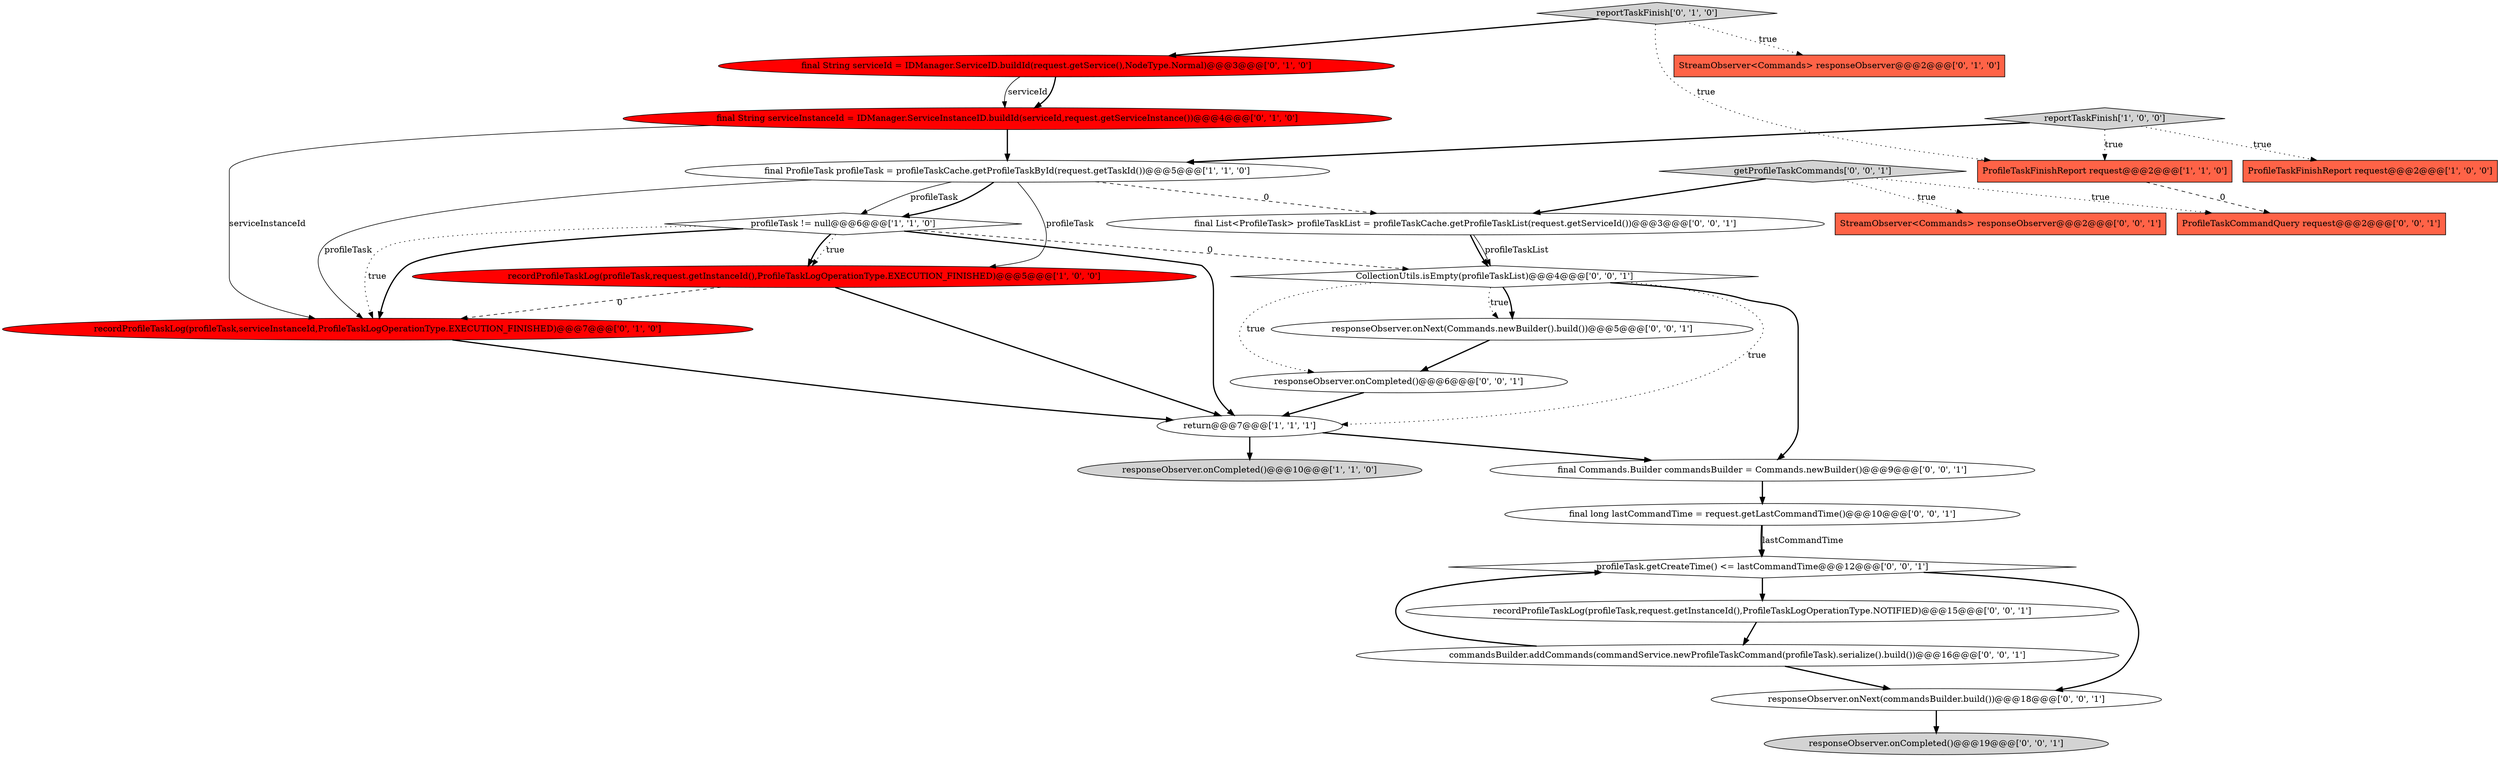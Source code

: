 digraph {
23 [style = filled, label = "final Commands.Builder commandsBuilder = Commands.newBuilder()@@@9@@@['0', '0', '1']", fillcolor = white, shape = ellipse image = "AAA0AAABBB3BBB"];
10 [style = filled, label = "recordProfileTaskLog(profileTask,serviceInstanceId,ProfileTaskLogOperationType.EXECUTION_FINISHED)@@@7@@@['0', '1', '0']", fillcolor = red, shape = ellipse image = "AAA1AAABBB2BBB"];
15 [style = filled, label = "final long lastCommandTime = request.getLastCommandTime()@@@10@@@['0', '0', '1']", fillcolor = white, shape = ellipse image = "AAA0AAABBB3BBB"];
18 [style = filled, label = "responseObserver.onCompleted()@@@19@@@['0', '0', '1']", fillcolor = lightgray, shape = ellipse image = "AAA0AAABBB3BBB"];
2 [style = filled, label = "responseObserver.onCompleted()@@@10@@@['1', '1', '0']", fillcolor = lightgray, shape = ellipse image = "AAA0AAABBB1BBB"];
14 [style = filled, label = "responseObserver.onNext(commandsBuilder.build())@@@18@@@['0', '0', '1']", fillcolor = white, shape = ellipse image = "AAA0AAABBB3BBB"];
11 [style = filled, label = "reportTaskFinish['0', '1', '0']", fillcolor = lightgray, shape = diamond image = "AAA0AAABBB2BBB"];
1 [style = filled, label = "return@@@7@@@['1', '1', '1']", fillcolor = white, shape = ellipse image = "AAA0AAABBB1BBB"];
25 [style = filled, label = "responseObserver.onCompleted()@@@6@@@['0', '0', '1']", fillcolor = white, shape = ellipse image = "AAA0AAABBB3BBB"];
6 [style = filled, label = "recordProfileTaskLog(profileTask,request.getInstanceId(),ProfileTaskLogOperationType.EXECUTION_FINISHED)@@@5@@@['1', '0', '0']", fillcolor = red, shape = ellipse image = "AAA1AAABBB1BBB"];
9 [style = filled, label = "StreamObserver<Commands> responseObserver@@@2@@@['0', '1', '0']", fillcolor = tomato, shape = box image = "AAA0AAABBB2BBB"];
17 [style = filled, label = "CollectionUtils.isEmpty(profileTaskList)@@@4@@@['0', '0', '1']", fillcolor = white, shape = diamond image = "AAA0AAABBB3BBB"];
16 [style = filled, label = "StreamObserver<Commands> responseObserver@@@2@@@['0', '0', '1']", fillcolor = tomato, shape = box image = "AAA0AAABBB3BBB"];
5 [style = filled, label = "final ProfileTask profileTask = profileTaskCache.getProfileTaskById(request.getTaskId())@@@5@@@['1', '1', '0']", fillcolor = white, shape = ellipse image = "AAA0AAABBB1BBB"];
20 [style = filled, label = "commandsBuilder.addCommands(commandService.newProfileTaskCommand(profileTask).serialize().build())@@@16@@@['0', '0', '1']", fillcolor = white, shape = ellipse image = "AAA0AAABBB3BBB"];
0 [style = filled, label = "ProfileTaskFinishReport request@@@2@@@['1', '0', '0']", fillcolor = tomato, shape = box image = "AAA0AAABBB1BBB"];
4 [style = filled, label = "ProfileTaskFinishReport request@@@2@@@['1', '1', '0']", fillcolor = tomato, shape = box image = "AAA0AAABBB1BBB"];
22 [style = filled, label = "recordProfileTaskLog(profileTask,request.getInstanceId(),ProfileTaskLogOperationType.NOTIFIED)@@@15@@@['0', '0', '1']", fillcolor = white, shape = ellipse image = "AAA0AAABBB3BBB"];
21 [style = filled, label = "profileTask.getCreateTime() <= lastCommandTime@@@12@@@['0', '0', '1']", fillcolor = white, shape = diamond image = "AAA0AAABBB3BBB"];
7 [style = filled, label = "profileTask != null@@@6@@@['1', '1', '0']", fillcolor = white, shape = diamond image = "AAA0AAABBB1BBB"];
3 [style = filled, label = "reportTaskFinish['1', '0', '0']", fillcolor = lightgray, shape = diamond image = "AAA0AAABBB1BBB"];
19 [style = filled, label = "ProfileTaskCommandQuery request@@@2@@@['0', '0', '1']", fillcolor = tomato, shape = box image = "AAA0AAABBB3BBB"];
26 [style = filled, label = "responseObserver.onNext(Commands.newBuilder().build())@@@5@@@['0', '0', '1']", fillcolor = white, shape = ellipse image = "AAA0AAABBB3BBB"];
13 [style = filled, label = "getProfileTaskCommands['0', '0', '1']", fillcolor = lightgray, shape = diamond image = "AAA0AAABBB3BBB"];
12 [style = filled, label = "final String serviceInstanceId = IDManager.ServiceInstanceID.buildId(serviceId,request.getServiceInstance())@@@4@@@['0', '1', '0']", fillcolor = red, shape = ellipse image = "AAA1AAABBB2BBB"];
8 [style = filled, label = "final String serviceId = IDManager.ServiceID.buildId(request.getService(),NodeType.Normal)@@@3@@@['0', '1', '0']", fillcolor = red, shape = ellipse image = "AAA1AAABBB2BBB"];
24 [style = filled, label = "final List<ProfileTask> profileTaskList = profileTaskCache.getProfileTaskList(request.getServiceId())@@@3@@@['0', '0', '1']", fillcolor = white, shape = ellipse image = "AAA0AAABBB3BBB"];
17->26 [style = dotted, label="true"];
13->16 [style = dotted, label="true"];
7->6 [style = dotted, label="true"];
17->26 [style = bold, label=""];
25->1 [style = bold, label=""];
7->1 [style = bold, label=""];
7->10 [style = dotted, label="true"];
13->24 [style = bold, label=""];
12->5 [style = bold, label=""];
7->10 [style = bold, label=""];
7->17 [style = dashed, label="0"];
15->21 [style = bold, label=""];
17->1 [style = dotted, label="true"];
26->25 [style = bold, label=""];
23->15 [style = bold, label=""];
5->24 [style = dashed, label="0"];
13->19 [style = dotted, label="true"];
3->4 [style = dotted, label="true"];
11->9 [style = dotted, label="true"];
20->14 [style = bold, label=""];
5->10 [style = solid, label="profileTask"];
11->4 [style = dotted, label="true"];
17->23 [style = bold, label=""];
1->23 [style = bold, label=""];
6->10 [style = dashed, label="0"];
20->21 [style = bold, label=""];
6->1 [style = bold, label=""];
5->6 [style = solid, label="profileTask"];
5->7 [style = solid, label="profileTask"];
3->5 [style = bold, label=""];
17->25 [style = dotted, label="true"];
22->20 [style = bold, label=""];
21->22 [style = bold, label=""];
7->6 [style = bold, label=""];
24->17 [style = bold, label=""];
15->21 [style = solid, label="lastCommandTime"];
3->0 [style = dotted, label="true"];
24->17 [style = solid, label="profileTaskList"];
5->7 [style = bold, label=""];
11->8 [style = bold, label=""];
14->18 [style = bold, label=""];
4->19 [style = dashed, label="0"];
1->2 [style = bold, label=""];
12->10 [style = solid, label="serviceInstanceId"];
8->12 [style = solid, label="serviceId"];
10->1 [style = bold, label=""];
8->12 [style = bold, label=""];
21->14 [style = bold, label=""];
}
